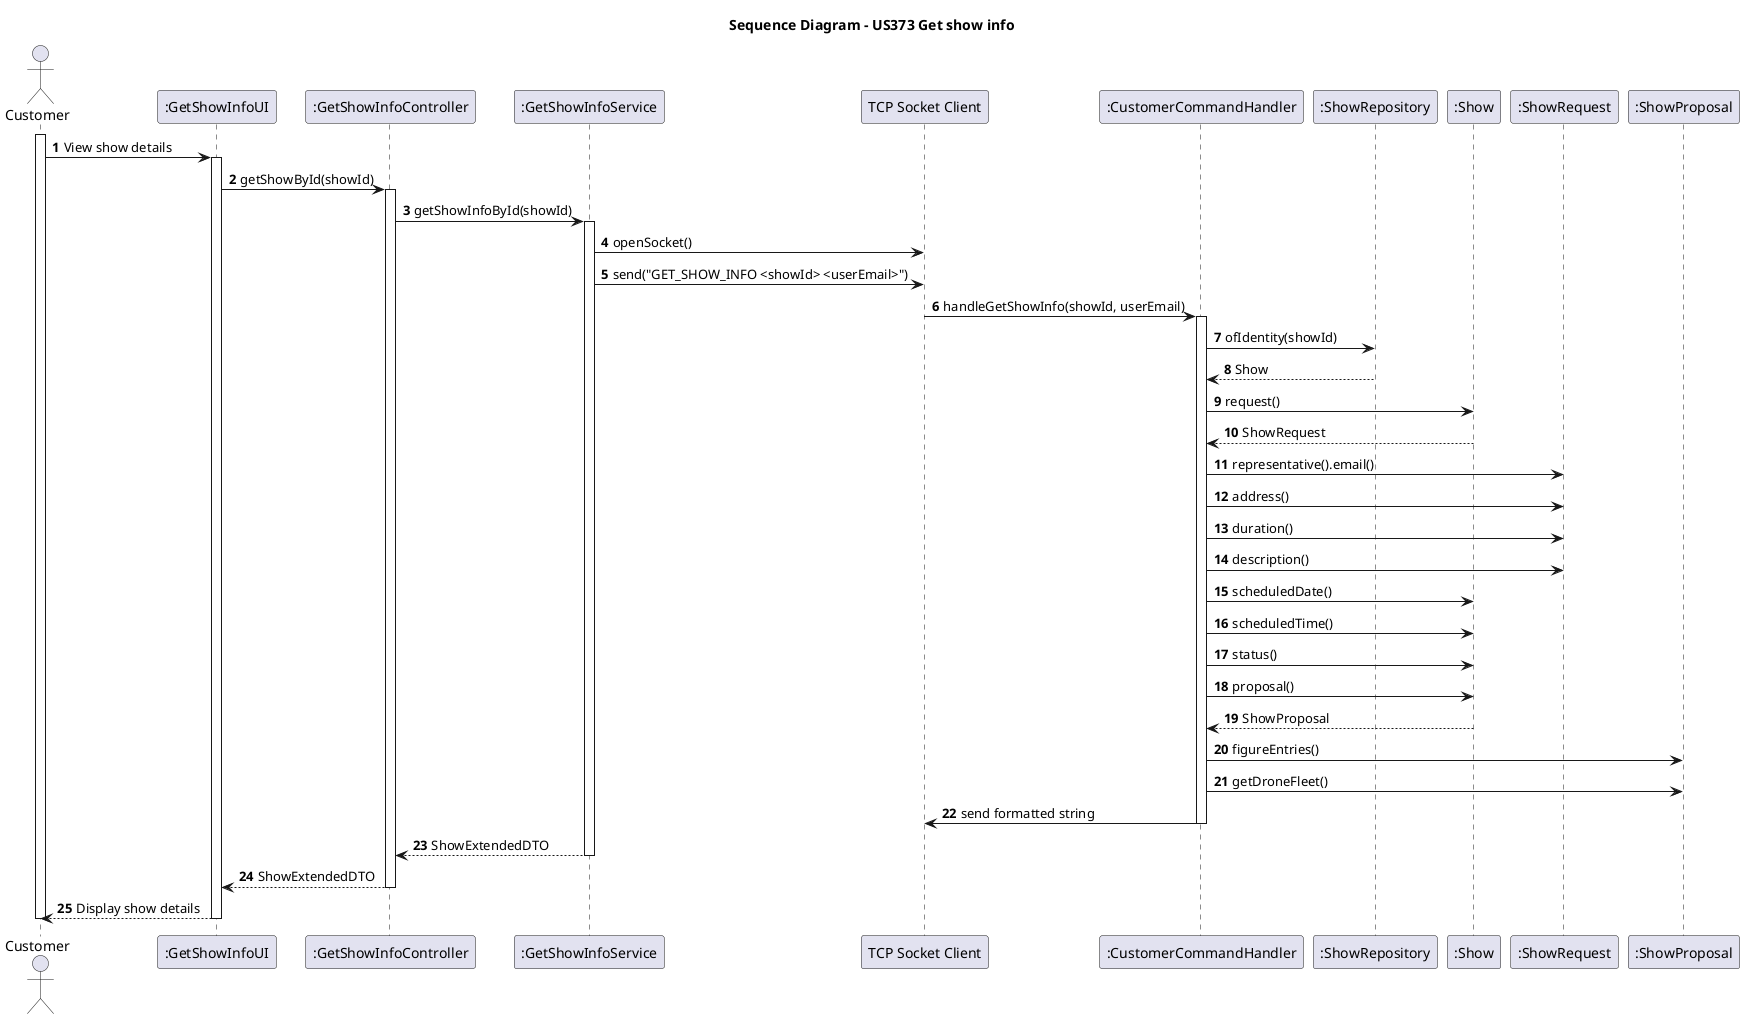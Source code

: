@startuml

title Sequence Diagram - US373 Get show info

autonumber

actor "Customer" as Customer
participant ":GetShowInfoUI" as UI
participant ":GetShowInfoController" as Controller
participant ":GetShowInfoService" as Service
participant "TCP Socket Client" as SocketClient
participant ":CustomerCommandHandler" as Handler
participant ":ShowRepository" as ShowRepo
participant ":Show" as Show
participant ":ShowRequest" as Request
participant ":ShowProposal" as Proposal

activate Customer
Customer -> UI : View show details
activate UI

    UI -> Controller : getShowById(showId)
    activate Controller

        Controller -> Service : getShowInfoById(showId)
        activate Service

            Service -> SocketClient : openSocket()
            Service -> SocketClient : send("GET_SHOW_INFO <showId> <userEmail>")

            SocketClient -> Handler : handleGetShowInfo(showId, userEmail)
            activate Handler

                Handler -> ShowRepo : ofIdentity(showId)
                ShowRepo --> Handler : Show

                Handler -> Show : request()
                Show --> Handler : ShowRequest

                Handler -> Request : representative().email()
                Handler -> Request : address()
                Handler -> Request : duration()
                Handler -> Request : description()
                Handler -> Show : scheduledDate()
                Handler -> Show : scheduledTime()
                Handler -> Show : status()
                Handler -> Show : proposal()
                Show --> Handler : ShowProposal

                Handler -> Proposal : figureEntries()
                Handler -> Proposal : getDroneFleet()

                Handler -> SocketClient : send formatted string
            deactivate Handler

        Service --> Controller : ShowExtendedDTO
        deactivate Service

    Controller --> UI : ShowExtendedDTO
    deactivate Controller

UI --> Customer : Display show details
deactivate UI
deactivate Customer

@enduml
